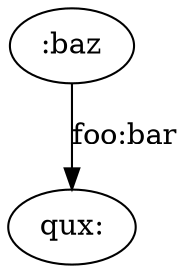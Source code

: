 strict digraph  {
"Node^^A" [label=":baz"];
"Node^^B" [label="qux:"];
"Node^^A" -> "Node^^B"  [label="foo:bar"];
}
